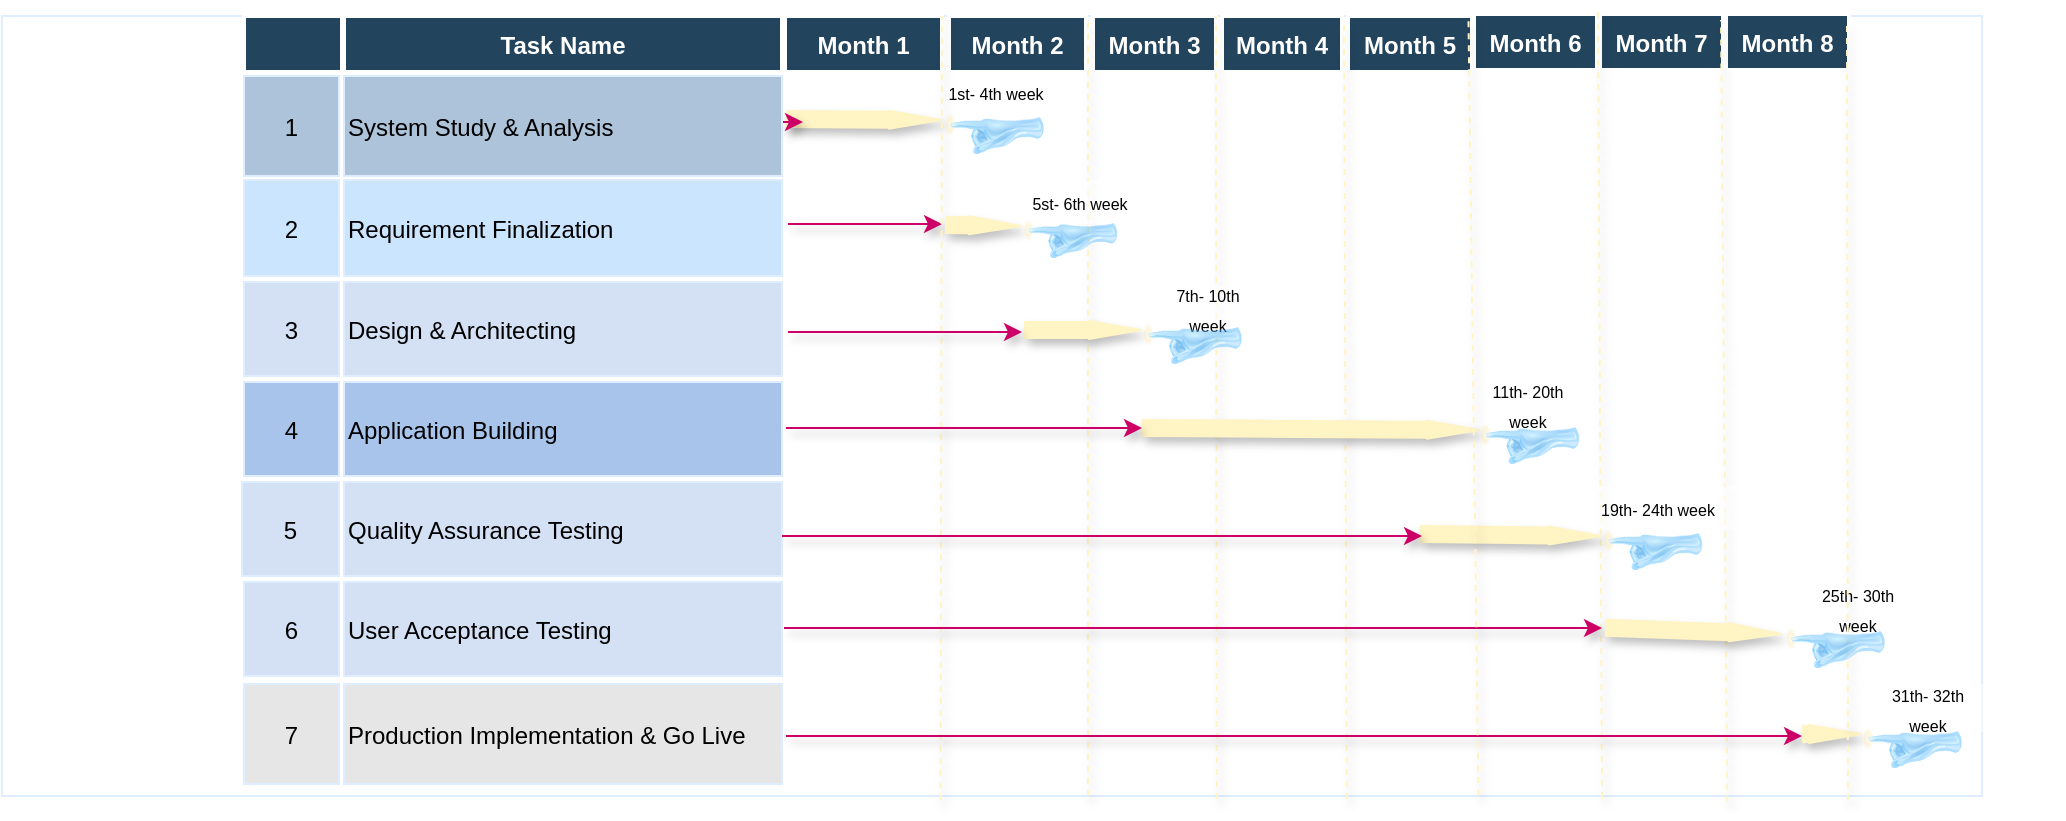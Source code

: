<mxfile version="13.6.2" type="github">
  <diagram name="Page-1" id="8378b5f6-a2b2-b727-a746-972ab9d02e00">
    <mxGraphModel dx="4625" dy="493" grid="1" gridSize="10" guides="1" tooltips="1" connect="0" arrows="1" fold="1" page="1" pageScale="1.5" pageWidth="1169" pageHeight="827" background="#ffffff" math="0" shadow="0">
      <root>
        <mxCell id="0" />
        <mxCell id="1" parent="0" />
        <mxCell id="iz-O9aYa_GpuZ4qTTY7D-351" value="" style="align=left;strokeColor=#DEEDFF" parent="1" vertex="1">
          <mxGeometry x="-1930" y="30" width="990" height="390" as="geometry" />
        </mxCell>
        <mxCell id="63" value="1" style="strokeColor=#DEEDFF;fillColor=#ADC3D9" parent="1" vertex="1">
          <mxGeometry x="-1809" y="60" width="47.5" height="50" as="geometry" />
        </mxCell>
        <mxCell id="64" value="System Study &amp; Analysis" style="align=left;strokeColor=#DEEDFF;fillColor=#ADC3D9" parent="1" vertex="1">
          <mxGeometry x="-1759" y="60" width="219" height="50" as="geometry" />
        </mxCell>
        <mxCell id="69" value="2" style="strokeColor=#DEEDFF;fillColor=#CCE5FF" parent="1" vertex="1">
          <mxGeometry x="-1809" y="112" width="47.5" height="48" as="geometry" />
        </mxCell>
        <mxCell id="iz-O9aYa_GpuZ4qTTY7D-308" value="" style="edgeStyle=orthogonalEdgeStyle;rounded=0;orthogonalLoop=1;jettySize=auto;html=1;shadow=1;strokeColor=#CC0066;fillColor=#FFF4C3;" parent="1" edge="1">
          <mxGeometry relative="1" as="geometry">
            <mxPoint x="-1537" y="134" as="sourcePoint" />
            <mxPoint x="-1460" y="134" as="targetPoint" />
          </mxGeometry>
        </mxCell>
        <mxCell id="70" value="Requirement Finalization" style="align=left;strokeColor=#DEEDFF;fillColor=#CCE5FF" parent="1" vertex="1">
          <mxGeometry x="-1759" y="112" width="219" height="48" as="geometry" />
        </mxCell>
        <mxCell id="74" value="3" style="strokeColor=#DEEDFF;fillColor=#D4E1F5;" parent="1" vertex="1">
          <mxGeometry x="-1809" y="163" width="47.5" height="47" as="geometry" />
        </mxCell>
        <mxCell id="75" value="Design &amp; Architecting" style="align=left;strokeColor=#DEEDFF;fillColor=#D4E1F5;" parent="1" vertex="1">
          <mxGeometry x="-1759" y="163" width="219" height="47" as="geometry" />
        </mxCell>
        <mxCell id="79" value="4" style="strokeColor=#DEEDFF;fillColor=#A9C4EB;" parent="1" vertex="1">
          <mxGeometry x="-1809" y="213" width="47.5" height="47" as="geometry" />
        </mxCell>
        <mxCell id="80" value="Application Building" style="align=left;strokeColor=#DEEDFF;fillColor=#A9C4EB;" parent="1" vertex="1">
          <mxGeometry x="-1759" y="213" width="219" height="47" as="geometry" />
        </mxCell>
        <mxCell id="84" value="5" style="strokeColor=#DEEDFF;fillColor=#D4E1F5;" parent="1" vertex="1">
          <mxGeometry x="-1810" y="263" width="48.5" height="47" as="geometry" />
        </mxCell>
        <mxCell id="85" value="Quality Assurance Testing " style="align=left;strokeColor=#DEEDFF;fillColor=#D4E1F5;" parent="1" vertex="1">
          <mxGeometry x="-1759" y="263" width="219" height="47" as="geometry" />
        </mxCell>
        <mxCell id="89" value="6" style="strokeColor=#DEEDFF;fillColor=#D4E1F5;" parent="1" vertex="1">
          <mxGeometry x="-1809" y="313" width="47.5" height="47" as="geometry" />
        </mxCell>
        <mxCell id="90" value="User Acceptance Testing" style="align=left;strokeColor=#DEEDFF;fillColor=#D4E1F5;" parent="1" vertex="1">
          <mxGeometry x="-1759" y="313" width="219" height="47" as="geometry" />
        </mxCell>
        <mxCell id="94" value="7" style="strokeColor=#DEEDFF;fillColor=#E6E6E6;" parent="1" vertex="1">
          <mxGeometry x="-1809" y="364" width="47.5" height="50" as="geometry" />
        </mxCell>
        <mxCell id="95" value="Production Implementation &amp; Go Live" style="align=left;strokeColor=#DEEDFF;fillColor=#E6E6E6;" parent="1" vertex="1">
          <mxGeometry x="-1759" y="364" width="219" height="50" as="geometry" />
        </mxCell>
        <mxCell id="4" value="Month 1" style="fillColor=#23445D;strokeColor=#FFFFFF;strokeWidth=2;fontColor=#FFFFFF;fontStyle=1" parent="1" vertex="1">
          <mxGeometry x="-1538.5" y="30" width="78.5" height="28" as="geometry" />
        </mxCell>
        <mxCell id="15" value="Month 2" style="fillColor=#23445D;strokeColor=#FFFFFF;strokeWidth=2;fontColor=#FFFFFF;fontStyle=1" parent="1" vertex="1">
          <mxGeometry x="-1456.5" y="30" width="68.5" height="28" as="geometry" />
        </mxCell>
        <mxCell id="23" value="Month 3" style="fillColor=#23445D;strokeColor=#FFFFFF;strokeWidth=2;fontColor=#FFFFFF;fontStyle=1" parent="1" vertex="1">
          <mxGeometry x="-1384.5" y="30" width="61.5" height="28" as="geometry" />
        </mxCell>
        <mxCell id="31" value="Month 4" style="fillColor=#23445D;strokeColor=#FFFFFF;strokeWidth=2;fontColor=#FFFFFF;fontStyle=1" parent="1" vertex="1">
          <mxGeometry x="-1320" y="30" width="60" height="28" as="geometry" />
        </mxCell>
        <mxCell id="39" value="Month 5" style="fillColor=#23445D;strokeColor=#FFFFFF;strokeWidth=2;fontColor=#FFFFFF;fontStyle=1" parent="1" vertex="1">
          <mxGeometry x="-1257" y="30" width="62" height="28" as="geometry" />
        </mxCell>
        <mxCell id="47" value="Month 6" style="fillColor=#23445D;strokeColor=#FFFFFF;strokeWidth=2;fontColor=#FFFFFF;fontStyle=1" parent="1" vertex="1">
          <mxGeometry x="-1194" y="29" width="61.5" height="28" as="geometry" />
        </mxCell>
        <mxCell id="55" value="Month 7" style="fillColor=#23445D;strokeColor=#FFFFFF;strokeWidth=2;fontColor=#FFFFFF;fontStyle=1" parent="1" vertex="1">
          <mxGeometry x="-1131" y="29" width="61.5" height="28" as="geometry" />
        </mxCell>
        <mxCell id="iz-O9aYa_GpuZ4qTTY7D-278" value="Month 8" style="fillColor=#23445D;strokeColor=#FFFFFF;strokeWidth=2;fontColor=#FFFFFF;fontStyle=1" parent="1" vertex="1">
          <mxGeometry x="-1068" y="29" width="61.5" height="28" as="geometry" />
        </mxCell>
        <mxCell id="iz-O9aYa_GpuZ4qTTY7D-280" value="Task Name" style="fillColor=#23445D;strokeColor=#FFFFFF;strokeWidth=2;fontColor=#FFFFFF;fontStyle=1" parent="1" vertex="1">
          <mxGeometry x="-1759" y="30" width="219" height="28" as="geometry" />
        </mxCell>
        <mxCell id="iz-O9aYa_GpuZ4qTTY7D-284" value="" style="fillColor=#23445D;strokeColor=#FFFFFF;strokeWidth=2;fontColor=#FFFFFF;fontStyle=1" parent="1" vertex="1">
          <mxGeometry x="-1809" y="30" width="49" height="28" as="geometry" />
        </mxCell>
        <mxCell id="iz-O9aYa_GpuZ4qTTY7D-286" value="" style="shape=flexArrow;endArrow=classic;html=1;endWidth=0;endSize=8.33;width=8;strokeColor=#FFF4C3;fillColor=#FFF4C3;shadow=1;" parent="1" edge="1">
          <mxGeometry width="50" height="50" relative="1" as="geometry">
            <mxPoint x="-1538" y="81.5" as="sourcePoint" />
            <mxPoint x="-1460" y="82" as="targetPoint" />
          </mxGeometry>
        </mxCell>
        <mxCell id="iz-O9aYa_GpuZ4qTTY7D-293" value="&lt;font style=&quot;font-size: 8px&quot;&gt;1st- 4th week&lt;/font&gt;" style="whiteSpace=wrap;html=1;strokeWidth=2;fillColor=#FFFFFF;opacity=50;strokeColor=#FFFFFF;" parent="1" vertex="1">
          <mxGeometry x="-1458.5" y="58" width="50" height="20" as="geometry" />
        </mxCell>
        <mxCell id="iz-O9aYa_GpuZ4qTTY7D-294" value="" style="endArrow=none;dashed=1;html=1;shadow=1;strokeColor=#FFF4C3;fillColor=#FFF4C3;exitX=0.474;exitY=1.005;exitDx=0;exitDy=0;exitPerimeter=0;" parent="1" edge="1" source="iz-O9aYa_GpuZ4qTTY7D-351">
          <mxGeometry width="50" height="50" relative="1" as="geometry">
            <mxPoint x="-1459.5" y="270" as="sourcePoint" />
            <mxPoint x="-1460" y="30" as="targetPoint" />
          </mxGeometry>
        </mxCell>
        <mxCell id="iz-O9aYa_GpuZ4qTTY7D-295" value="" style="endArrow=none;dashed=1;html=1;shadow=1;strokeColor=#FFF4C3;fillColor=#FFF4C3;" parent="1" edge="1">
          <mxGeometry width="50" height="50" relative="1" as="geometry">
            <mxPoint x="-1387" y="420" as="sourcePoint" />
            <mxPoint x="-1387" y="30" as="targetPoint" />
          </mxGeometry>
        </mxCell>
        <mxCell id="iz-O9aYa_GpuZ4qTTY7D-296" value="" style="endArrow=none;dashed=1;html=1;shadow=1;strokeColor=#FFF4C3;fillColor=#FFF4C3;exitX=0.416;exitY=1.004;exitDx=0;exitDy=0;exitPerimeter=0;" parent="1" edge="1">
          <mxGeometry width="50" height="50" relative="1" as="geometry">
            <mxPoint x="-1322.64" y="421.56" as="sourcePoint" />
            <mxPoint x="-1323" y="30" as="targetPoint" />
          </mxGeometry>
        </mxCell>
        <mxCell id="iz-O9aYa_GpuZ4qTTY7D-297" value="" style="endArrow=none;dashed=1;html=1;shadow=1;strokeColor=#FFF4C3;fillColor=#FFF4C3;" parent="1" edge="1">
          <mxGeometry width="50" height="50" relative="1" as="geometry">
            <mxPoint x="-1130" y="421" as="sourcePoint" />
            <mxPoint x="-1132" y="27" as="targetPoint" />
          </mxGeometry>
        </mxCell>
        <mxCell id="iz-O9aYa_GpuZ4qTTY7D-299" value="" style="endArrow=none;dashed=1;html=1;shadow=1;strokeColor=#FFF4C3;fillColor=#FFF4C3;exitX=0.584;exitY=1.007;exitDx=0;exitDy=0;exitPerimeter=0;" parent="1" edge="1">
          <mxGeometry width="50" height="50" relative="1" as="geometry">
            <mxPoint x="-1067.36" y="422.73" as="sourcePoint" />
            <mxPoint x="-1070.5" y="32" as="targetPoint" />
          </mxGeometry>
        </mxCell>
        <mxCell id="iz-O9aYa_GpuZ4qTTY7D-300" value="" style="endArrow=none;dashed=1;html=1;shadow=1;strokeColor=#FFF4C3;fillColor=#FFF4C3;exitX=0.453;exitY=1.004;exitDx=0;exitDy=0;exitPerimeter=0;" parent="1" edge="1">
          <mxGeometry width="50" height="50" relative="1" as="geometry">
            <mxPoint x="-1257.62" y="421.56" as="sourcePoint" />
            <mxPoint x="-1259" y="33" as="targetPoint" />
          </mxGeometry>
        </mxCell>
        <mxCell id="iz-O9aYa_GpuZ4qTTY7D-301" value="" style="shape=flexArrow;endArrow=classic;html=1;endWidth=0;endSize=8.33;width=8;strokeColor=#FFF4C3;fillColor=#FFF4C3;shadow=1;" parent="1" edge="1">
          <mxGeometry width="50" height="50" relative="1" as="geometry">
            <mxPoint x="-1458.5" y="134.5" as="sourcePoint" />
            <mxPoint x="-1420" y="135" as="targetPoint" />
          </mxGeometry>
        </mxCell>
        <mxCell id="iz-O9aYa_GpuZ4qTTY7D-302" value="&lt;font style=&quot;font-size: 8px&quot;&gt;5st- 6th week&lt;/font&gt;" style="whiteSpace=wrap;html=1;strokeWidth=2;fillColor=#FFFFFF;opacity=50;strokeColor=#FFFFFF;" parent="1" vertex="1">
          <mxGeometry x="-1416.5" y="113" width="50" height="20" as="geometry" />
        </mxCell>
        <mxCell id="iz-O9aYa_GpuZ4qTTY7D-303" value="" style="shape=flexArrow;endArrow=classic;html=1;endWidth=0;endSize=8.33;width=8;strokeColor=#FFF4C3;fillColor=#FFF4C3;shadow=1;" parent="1" edge="1">
          <mxGeometry width="50" height="50" relative="1" as="geometry">
            <mxPoint x="-1419" y="187" as="sourcePoint" />
            <mxPoint x="-1360" y="187" as="targetPoint" />
          </mxGeometry>
        </mxCell>
        <mxCell id="iz-O9aYa_GpuZ4qTTY7D-304" value="&lt;font style=&quot;font-size: 8px&quot;&gt;7th- 10th week&lt;/font&gt;" style="whiteSpace=wrap;html=1;strokeWidth=2;fillColor=#FFFFFF;opacity=50;strokeColor=#FFFFFF;" parent="1" vertex="1">
          <mxGeometry x="-1354" y="166" width="54" height="20" as="geometry" />
        </mxCell>
        <mxCell id="iz-O9aYa_GpuZ4qTTY7D-309" value="" style="edgeStyle=orthogonalEdgeStyle;rounded=0;orthogonalLoop=1;jettySize=auto;html=1;shadow=1;strokeColor=#CC0066;fillColor=#FFF4C3;" parent="1" edge="1">
          <mxGeometry relative="1" as="geometry">
            <mxPoint x="-1537" y="188" as="sourcePoint" />
            <mxPoint x="-1420" y="188" as="targetPoint" />
          </mxGeometry>
        </mxCell>
        <mxCell id="iz-O9aYa_GpuZ4qTTY7D-310" value="" style="shape=flexArrow;endArrow=classic;html=1;endWidth=0;endSize=8.33;width=8;strokeColor=#FFF4C3;fillColor=#FFF4C3;shadow=1;" parent="1" edge="1">
          <mxGeometry width="50" height="50" relative="1" as="geometry">
            <mxPoint x="-1360.25" y="236" as="sourcePoint" />
            <mxPoint x="-1191" y="237" as="targetPoint" />
          </mxGeometry>
        </mxCell>
        <mxCell id="iz-O9aYa_GpuZ4qTTY7D-311" value="&lt;font style=&quot;font-size: 8px&quot;&gt;11th- 20th week&lt;/font&gt;" style="whiteSpace=wrap;html=1;strokeWidth=2;fillColor=#FFFFFF;opacity=50;strokeColor=#FFFFFF;" parent="1" vertex="1">
          <mxGeometry x="-1194" y="214" width="54" height="20" as="geometry" />
        </mxCell>
        <mxCell id="iz-O9aYa_GpuZ4qTTY7D-312" value="" style="edgeStyle=orthogonalEdgeStyle;rounded=0;orthogonalLoop=1;jettySize=auto;html=1;shadow=1;strokeColor=#CC0066;fillColor=#FFF4C3;" parent="1" edge="1">
          <mxGeometry relative="1" as="geometry">
            <mxPoint x="-1538" y="236" as="sourcePoint" />
            <mxPoint x="-1360" y="236" as="targetPoint" />
          </mxGeometry>
        </mxCell>
        <mxCell id="iz-O9aYa_GpuZ4qTTY7D-313" value="" style="shape=flexArrow;endArrow=classic;html=1;endWidth=0;endSize=8.33;width=8;strokeColor=#FFF4C3;fillColor=#FFF4C3;shadow=1;" parent="1" edge="1">
          <mxGeometry width="50" height="50" relative="1" as="geometry">
            <mxPoint x="-1221.25" y="289" as="sourcePoint" />
            <mxPoint x="-1130" y="290" as="targetPoint" />
          </mxGeometry>
        </mxCell>
        <mxCell id="iz-O9aYa_GpuZ4qTTY7D-314" value="" style="edgeStyle=orthogonalEdgeStyle;rounded=0;orthogonalLoop=1;jettySize=auto;html=1;shadow=1;strokeColor=#CC0066;fillColor=#FFF4C3;" parent="1" edge="1">
          <mxGeometry relative="1" as="geometry">
            <mxPoint x="-1540" y="290" as="sourcePoint" />
            <mxPoint x="-1220" y="290" as="targetPoint" />
          </mxGeometry>
        </mxCell>
        <mxCell id="iz-O9aYa_GpuZ4qTTY7D-315" value="&lt;font style=&quot;font-size: 8px&quot;&gt;19th- 24th week&lt;/font&gt;" style="whiteSpace=wrap;html=1;strokeWidth=2;fillColor=#FFFFFF;opacity=50;strokeColor=#FFFFFF;" parent="1" vertex="1">
          <mxGeometry x="-1144" y="266" width="84" height="20" as="geometry" />
        </mxCell>
        <mxCell id="iz-O9aYa_GpuZ4qTTY7D-316" value="" style="edgeStyle=orthogonalEdgeStyle;rounded=0;orthogonalLoop=1;jettySize=auto;html=1;shadow=1;strokeColor=#CC0066;fillColor=#FFF4C3;" parent="1" edge="1">
          <mxGeometry relative="1" as="geometry">
            <mxPoint x="-1539" y="336" as="sourcePoint" />
            <mxPoint x="-1130" y="336" as="targetPoint" />
          </mxGeometry>
        </mxCell>
        <mxCell id="iz-O9aYa_GpuZ4qTTY7D-317" value="" style="shape=flexArrow;endArrow=classic;html=1;endWidth=0;endSize=8.33;width=8;strokeColor=#FFF4C3;fillColor=#FFF4C3;shadow=1;" parent="1" edge="1">
          <mxGeometry width="50" height="50" relative="1" as="geometry">
            <mxPoint x="-1128.5" y="335.91" as="sourcePoint" />
            <mxPoint x="-1040" y="339" as="targetPoint" />
          </mxGeometry>
        </mxCell>
        <mxCell id="iz-O9aYa_GpuZ4qTTY7D-318" value="&lt;font style=&quot;font-size: 8px&quot;&gt;25th- 30th week&lt;/font&gt;" style="whiteSpace=wrap;html=1;strokeWidth=2;fillColor=#FFFFFF;opacity=50;strokeColor=#FFFFFF;" parent="1" vertex="1">
          <mxGeometry x="-1031" y="315" width="58" height="21" as="geometry" />
        </mxCell>
        <mxCell id="iz-O9aYa_GpuZ4qTTY7D-319" value="" style="edgeStyle=orthogonalEdgeStyle;rounded=0;orthogonalLoop=1;jettySize=auto;html=1;shadow=1;strokeColor=#CC0066;fillColor=#FFF4C3;" parent="1" edge="1">
          <mxGeometry relative="1" as="geometry">
            <mxPoint x="-1538" y="390" as="sourcePoint" />
            <mxPoint x="-1030" y="390" as="targetPoint" />
          </mxGeometry>
        </mxCell>
        <mxCell id="iz-O9aYa_GpuZ4qTTY7D-320" value="" style="shape=flexArrow;endArrow=classic;html=1;endWidth=0;endSize=8.33;width=8;strokeColor=#FFF4C3;fillColor=#FFF4C3;shadow=1;" parent="1" edge="1">
          <mxGeometry width="50" height="50" relative="1" as="geometry">
            <mxPoint x="-1030" y="389" as="sourcePoint" />
            <mxPoint x="-1000" y="389" as="targetPoint" />
          </mxGeometry>
        </mxCell>
        <mxCell id="iz-O9aYa_GpuZ4qTTY7D-321" value="" style="endArrow=none;dashed=1;html=1;shadow=1;strokeColor=#FFF4C3;fillColor=#FFF4C3;" parent="1" edge="1">
          <mxGeometry width="50" height="50" relative="1" as="geometry">
            <mxPoint x="-1007" y="422" as="sourcePoint" />
            <mxPoint x="-1007.5" y="33" as="targetPoint" />
          </mxGeometry>
        </mxCell>
        <mxCell id="iz-O9aYa_GpuZ4qTTY7D-322" value="&lt;font style=&quot;font-size: 8px&quot;&gt;31th- 32th week&lt;/font&gt;" style="whiteSpace=wrap;html=1;strokeWidth=2;fillColor=#FFFFFF;opacity=50;strokeColor=#FFFFFF;" parent="1" vertex="1">
          <mxGeometry x="-994.5" y="365" width="54" height="22" as="geometry" />
        </mxCell>
        <mxCell id="iz-O9aYa_GpuZ4qTTY7D-326" value="" style="image;html=1;image=img/lib/clip_art/computers/Touch_128x128.png;strokeColor=#00FF00;strokeWidth=2;fillColor=#FFB570;opacity=50;rotation=0;direction=east;" parent="1" vertex="1">
          <mxGeometry x="-1410" y="184" width="150.51" height="20" as="geometry" />
        </mxCell>
        <mxCell id="iz-O9aYa_GpuZ4qTTY7D-329" value="" style="endArrow=none;dashed=1;html=1;shadow=1;strokeColor=#FFF4C3;fillColor=#FFF4C3;entryX=1.004;entryY=0.071;entryDx=0;entryDy=0;entryPerimeter=0;exitX=0.507;exitY=0.999;exitDx=0;exitDy=0;exitPerimeter=0;" parent="1" edge="1">
          <mxGeometry width="50" height="50" relative="1" as="geometry">
            <mxPoint x="-1191.78" y="419.61" as="sourcePoint" />
            <mxPoint x="-1196.752" y="31.988" as="targetPoint" />
          </mxGeometry>
        </mxCell>
        <mxCell id="iz-O9aYa_GpuZ4qTTY7D-333" value="" style="image;html=1;image=img/lib/clip_art/computers/Touch_128x128.png;strokeColor=#00FF00;strokeWidth=2;fillColor=#FFB570;opacity=50;rotation=0;direction=east;" parent="1" vertex="1">
          <mxGeometry x="-1241.26" y="234" width="150.51" height="20" as="geometry" />
        </mxCell>
        <mxCell id="iz-O9aYa_GpuZ4qTTY7D-334" value="" style="image;html=1;image=img/lib/clip_art/computers/Touch_128x128.png;strokeColor=#00FF00;strokeWidth=2;fillColor=#FFB570;opacity=50;rotation=0;direction=east;" parent="1" vertex="1">
          <mxGeometry x="-1088.01" y="336" width="149.51" height="20" as="geometry" />
        </mxCell>
        <mxCell id="iz-O9aYa_GpuZ4qTTY7D-335" value="" style="image;html=1;image=img/lib/clip_art/computers/Touch_128x128.png;strokeColor=#00FF00;strokeWidth=2;fillColor=#FFB570;opacity=50;rotation=0;direction=east;" parent="1" vertex="1">
          <mxGeometry x="-1050" y="386" width="150.51" height="20" as="geometry" />
        </mxCell>
        <mxCell id="iz-O9aYa_GpuZ4qTTY7D-336" value="" style="image;html=1;image=img/lib/clip_art/computers/Touch_128x128.png;strokeColor=#00FF00;strokeWidth=2;fillColor=#FFB570;opacity=50;rotation=0;direction=east;" parent="1" vertex="1">
          <mxGeometry x="-1471" y="132" width="150.51" height="19" as="geometry" />
        </mxCell>
        <mxCell id="iz-O9aYa_GpuZ4qTTY7D-337" value="" style="image;html=1;image=img/lib/clip_art/computers/Touch_128x128.png;strokeColor=#00FF00;strokeWidth=2;fillColor=#FFB570;opacity=50;rotation=0;direction=east;" parent="1" vertex="1">
          <mxGeometry x="-1509" y="79" width="150.51" height="20" as="geometry" />
        </mxCell>
        <mxCell id="iz-O9aYa_GpuZ4qTTY7D-338" value="" style="image;html=1;image=img/lib/clip_art/computers/Touch_128x128.png;strokeColor=#00FF00;strokeWidth=2;fillColor=#FFB570;opacity=50;rotation=0;direction=east;" parent="1" vertex="1">
          <mxGeometry x="-1194.75" y="287" width="180.51" height="20" as="geometry" />
        </mxCell>
        <mxCell id="cnB5Z5DSOOzcix_INMOb-95" value="" style="edgeStyle=orthogonalEdgeStyle;rounded=0;orthogonalLoop=1;jettySize=auto;html=1;shadow=1;strokeColor=#CC0066;fillColor=#FFF4C3;" edge="1" parent="1">
          <mxGeometry relative="1" as="geometry">
            <mxPoint x="-1539.5" y="83" as="sourcePoint" />
            <mxPoint x="-1529.5" y="83" as="targetPoint" />
          </mxGeometry>
        </mxCell>
      </root>
    </mxGraphModel>
  </diagram>
</mxfile>
